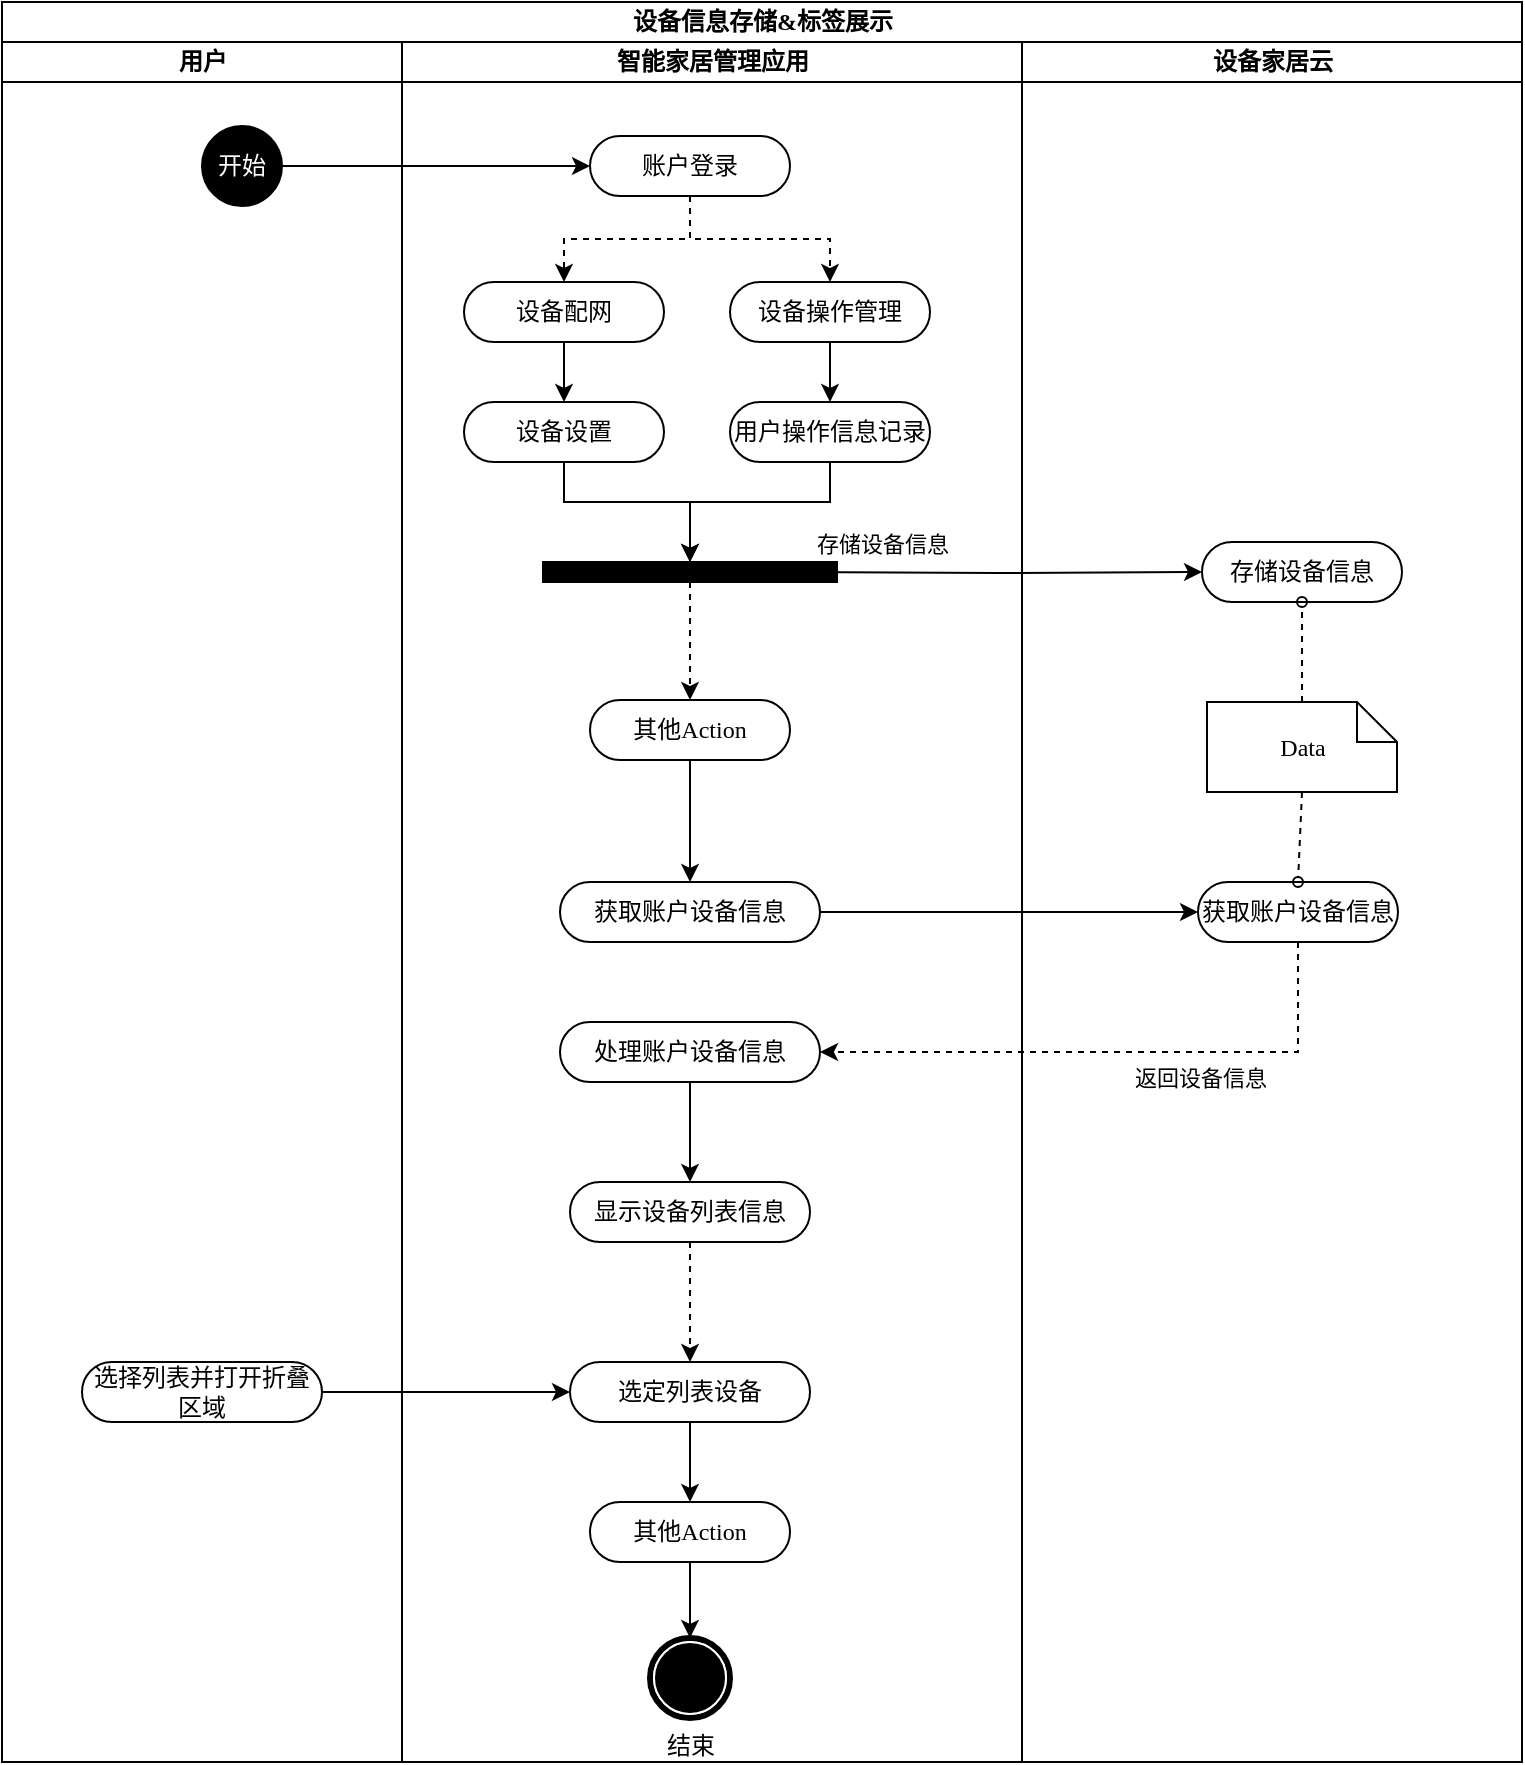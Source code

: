 <mxfile version="13.4.2" type="github">
  <diagram name="Page-1" id="e7e014a7-5840-1c2e-5031-d8a46d1fe8dd">
    <mxGraphModel dx="1422" dy="794" grid="1" gridSize="10" guides="1" tooltips="1" connect="1" arrows="1" fold="1" page="1" pageScale="1" pageWidth="1169" pageHeight="826" background="#ffffff" math="0" shadow="0">
      <root>
        <mxCell id="0" />
        <mxCell id="1" parent="0" />
        <mxCell id="CxLfZUfCz9YsHEarrwwl-1" value="设备信息存储&amp;amp;标签展示" style="swimlane;html=1;childLayout=stackLayout;startSize=20;rounded=0;shadow=0;comic=0;labelBackgroundColor=none;strokeWidth=1;fontFamily=Verdana;fontSize=12;align=center;" vertex="1" parent="1">
          <mxGeometry x="189" y="100" width="760" height="880" as="geometry" />
        </mxCell>
        <mxCell id="CxLfZUfCz9YsHEarrwwl-2" value="用户" style="swimlane;html=1;startSize=20;" vertex="1" parent="CxLfZUfCz9YsHEarrwwl-1">
          <mxGeometry y="20" width="200" height="860" as="geometry" />
        </mxCell>
        <mxCell id="CxLfZUfCz9YsHEarrwwl-3" value="选择列表并打开折叠区域" style="rounded=1;whiteSpace=wrap;html=1;shadow=0;comic=0;labelBackgroundColor=none;strokeWidth=1;fontFamily=Verdana;fontSize=12;align=center;arcSize=50;" vertex="1" parent="CxLfZUfCz9YsHEarrwwl-2">
          <mxGeometry x="40" y="660" width="120" height="30" as="geometry" />
        </mxCell>
        <mxCell id="CxLfZUfCz9YsHEarrwwl-4" value="&lt;font color=&quot;#ffffff&quot;&gt;开始&lt;/font&gt;" style="ellipse;whiteSpace=wrap;html=1;rounded=0;shadow=0;comic=0;labelBackgroundColor=none;strokeWidth=1;fillColor=#000000;fontFamily=Verdana;fontSize=12;align=center;" vertex="1" parent="CxLfZUfCz9YsHEarrwwl-2">
          <mxGeometry x="100" y="42" width="40" height="40" as="geometry" />
        </mxCell>
        <mxCell id="CxLfZUfCz9YsHEarrwwl-5" value="智能家居管理应用" style="swimlane;html=1;startSize=20;" vertex="1" parent="CxLfZUfCz9YsHEarrwwl-1">
          <mxGeometry x="200" y="20" width="310" height="860" as="geometry" />
        </mxCell>
        <mxCell id="CxLfZUfCz9YsHEarrwwl-6" style="edgeStyle=orthogonalEdgeStyle;rounded=0;orthogonalLoop=1;jettySize=auto;html=1;exitX=0.5;exitY=1;exitDx=0;exitDy=0;entryX=0.5;entryY=0;entryDx=0;entryDy=0;" edge="1" parent="CxLfZUfCz9YsHEarrwwl-5" source="CxLfZUfCz9YsHEarrwwl-7" target="CxLfZUfCz9YsHEarrwwl-10">
          <mxGeometry relative="1" as="geometry" />
        </mxCell>
        <mxCell id="CxLfZUfCz9YsHEarrwwl-7" value="设备配网" style="rounded=1;whiteSpace=wrap;html=1;shadow=0;comic=0;labelBackgroundColor=none;strokeWidth=1;fontFamily=Verdana;fontSize=12;align=center;arcSize=50;" vertex="1" parent="CxLfZUfCz9YsHEarrwwl-5">
          <mxGeometry x="31" y="120" width="100" height="30" as="geometry" />
        </mxCell>
        <mxCell id="CxLfZUfCz9YsHEarrwwl-8" style="edgeStyle=orthogonalEdgeStyle;rounded=0;orthogonalLoop=1;jettySize=auto;html=1;exitX=0.5;exitY=1;exitDx=0;exitDy=0;entryX=0.5;entryY=0;entryDx=0;entryDy=0;dashed=1;" edge="1" parent="CxLfZUfCz9YsHEarrwwl-5" source="CxLfZUfCz9YsHEarrwwl-12" target="CxLfZUfCz9YsHEarrwwl-7">
          <mxGeometry relative="1" as="geometry" />
        </mxCell>
        <mxCell id="CxLfZUfCz9YsHEarrwwl-9" style="edgeStyle=orthogonalEdgeStyle;rounded=0;orthogonalLoop=1;jettySize=auto;html=1;exitX=0.5;exitY=1;exitDx=0;exitDy=0;" edge="1" parent="CxLfZUfCz9YsHEarrwwl-5" source="CxLfZUfCz9YsHEarrwwl-10">
          <mxGeometry relative="1" as="geometry">
            <mxPoint x="144" y="260" as="targetPoint" />
            <Array as="points">
              <mxPoint x="81" y="230" />
              <mxPoint x="144" y="230" />
            </Array>
          </mxGeometry>
        </mxCell>
        <mxCell id="CxLfZUfCz9YsHEarrwwl-10" value="设备设置" style="rounded=1;whiteSpace=wrap;html=1;shadow=0;comic=0;labelBackgroundColor=none;strokeWidth=1;fontFamily=Verdana;fontSize=12;align=center;arcSize=50;" vertex="1" parent="CxLfZUfCz9YsHEarrwwl-5">
          <mxGeometry x="31" y="180" width="100" height="30" as="geometry" />
        </mxCell>
        <mxCell id="CxLfZUfCz9YsHEarrwwl-11" style="edgeStyle=orthogonalEdgeStyle;rounded=0;orthogonalLoop=1;jettySize=auto;html=1;exitX=0.5;exitY=1;exitDx=0;exitDy=0;entryX=0.5;entryY=0;entryDx=0;entryDy=0;dashed=1;" edge="1" parent="CxLfZUfCz9YsHEarrwwl-5" source="CxLfZUfCz9YsHEarrwwl-12" target="CxLfZUfCz9YsHEarrwwl-28">
          <mxGeometry relative="1" as="geometry" />
        </mxCell>
        <mxCell id="CxLfZUfCz9YsHEarrwwl-12" value="账户登录" style="rounded=1;whiteSpace=wrap;html=1;shadow=0;comic=0;labelBackgroundColor=none;strokeWidth=1;fontFamily=Verdana;fontSize=12;align=center;arcSize=50;" vertex="1" parent="CxLfZUfCz9YsHEarrwwl-5">
          <mxGeometry x="94" y="47" width="100" height="30" as="geometry" />
        </mxCell>
        <mxCell id="CxLfZUfCz9YsHEarrwwl-13" style="edgeStyle=orthogonalEdgeStyle;rounded=0;orthogonalLoop=1;jettySize=auto;html=1;exitX=0.5;exitY=1;exitDx=0;exitDy=0;entryX=0.5;entryY=0;entryDx=0;entryDy=0;" edge="1" parent="CxLfZUfCz9YsHEarrwwl-5" source="CxLfZUfCz9YsHEarrwwl-22" target="CxLfZUfCz9YsHEarrwwl-17">
          <mxGeometry relative="1" as="geometry" />
        </mxCell>
        <mxCell id="CxLfZUfCz9YsHEarrwwl-14" style="edgeStyle=orthogonalEdgeStyle;rounded=0;orthogonalLoop=1;jettySize=auto;html=1;exitX=0.5;exitY=1;exitDx=0;exitDy=0;entryX=0.5;entryY=0;entryDx=0;entryDy=0;dashed=1;" edge="1" parent="CxLfZUfCz9YsHEarrwwl-5" source="CxLfZUfCz9YsHEarrwwl-20" target="CxLfZUfCz9YsHEarrwwl-16">
          <mxGeometry relative="1" as="geometry" />
        </mxCell>
        <mxCell id="CxLfZUfCz9YsHEarrwwl-15" style="edgeStyle=orthogonalEdgeStyle;rounded=0;orthogonalLoop=1;jettySize=auto;html=1;exitX=0.5;exitY=1;exitDx=0;exitDy=0;entryX=0.5;entryY=0;entryDx=0;entryDy=0;" edge="1" parent="CxLfZUfCz9YsHEarrwwl-5" source="CxLfZUfCz9YsHEarrwwl-16" target="CxLfZUfCz9YsHEarrwwl-27">
          <mxGeometry relative="1" as="geometry" />
        </mxCell>
        <mxCell id="CxLfZUfCz9YsHEarrwwl-16" value="选定列表设备" style="rounded=1;whiteSpace=wrap;html=1;shadow=0;comic=0;labelBackgroundColor=none;strokeWidth=1;fontFamily=Verdana;fontSize=12;align=center;arcSize=50;" vertex="1" parent="CxLfZUfCz9YsHEarrwwl-5">
          <mxGeometry x="84" y="660" width="120" height="30" as="geometry" />
        </mxCell>
        <mxCell id="CxLfZUfCz9YsHEarrwwl-17" value="获取账户设备信息" style="rounded=1;whiteSpace=wrap;html=1;shadow=0;comic=0;labelBackgroundColor=none;strokeWidth=1;fontFamily=Verdana;fontSize=12;align=center;arcSize=50;" vertex="1" parent="CxLfZUfCz9YsHEarrwwl-5">
          <mxGeometry x="79" y="420" width="130" height="30" as="geometry" />
        </mxCell>
        <mxCell id="CxLfZUfCz9YsHEarrwwl-18" style="edgeStyle=orthogonalEdgeStyle;rounded=0;orthogonalLoop=1;jettySize=auto;html=1;exitX=0.5;exitY=1;exitDx=0;exitDy=0;entryX=0.5;entryY=0;entryDx=0;entryDy=0;" edge="1" parent="CxLfZUfCz9YsHEarrwwl-5" source="CxLfZUfCz9YsHEarrwwl-19" target="CxLfZUfCz9YsHEarrwwl-20">
          <mxGeometry relative="1" as="geometry" />
        </mxCell>
        <mxCell id="CxLfZUfCz9YsHEarrwwl-19" value="处理账户设备信息" style="rounded=1;whiteSpace=wrap;html=1;shadow=0;comic=0;labelBackgroundColor=none;strokeWidth=1;fontFamily=Verdana;fontSize=12;align=center;arcSize=50;" vertex="1" parent="CxLfZUfCz9YsHEarrwwl-5">
          <mxGeometry x="79" y="490" width="130" height="30" as="geometry" />
        </mxCell>
        <mxCell id="CxLfZUfCz9YsHEarrwwl-20" value="显示设备列表信息" style="rounded=1;whiteSpace=wrap;html=1;shadow=0;comic=0;labelBackgroundColor=none;strokeWidth=1;fontFamily=Verdana;fontSize=12;align=center;arcSize=50;" vertex="1" parent="CxLfZUfCz9YsHEarrwwl-5">
          <mxGeometry x="84" y="570" width="120" height="30" as="geometry" />
        </mxCell>
        <mxCell id="CxLfZUfCz9YsHEarrwwl-21" style="edgeStyle=orthogonalEdgeStyle;rounded=0;orthogonalLoop=1;jettySize=auto;html=1;exitX=0.5;exitY=1;exitDx=0;exitDy=0;dashed=1;" edge="1" parent="CxLfZUfCz9YsHEarrwwl-5" source="CxLfZUfCz9YsHEarrwwl-24" target="CxLfZUfCz9YsHEarrwwl-22">
          <mxGeometry relative="1" as="geometry">
            <mxPoint x="144" y="280" as="sourcePoint" />
          </mxGeometry>
        </mxCell>
        <mxCell id="CxLfZUfCz9YsHEarrwwl-22" value="其他Action" style="rounded=1;whiteSpace=wrap;html=1;shadow=0;comic=0;labelBackgroundColor=none;strokeWidth=1;fontFamily=Verdana;fontSize=12;align=center;arcSize=50;" vertex="1" parent="CxLfZUfCz9YsHEarrwwl-5">
          <mxGeometry x="94" y="329" width="100" height="30" as="geometry" />
        </mxCell>
        <mxCell id="CxLfZUfCz9YsHEarrwwl-23" style="edgeStyle=orthogonalEdgeStyle;rounded=0;orthogonalLoop=1;jettySize=auto;html=1;exitX=0.5;exitY=1;exitDx=0;exitDy=0;entryX=0.5;entryY=0;entryDx=0;entryDy=0;" edge="1" parent="CxLfZUfCz9YsHEarrwwl-5" source="CxLfZUfCz9YsHEarrwwl-28" target="CxLfZUfCz9YsHEarrwwl-29">
          <mxGeometry relative="1" as="geometry" />
        </mxCell>
        <mxCell id="CxLfZUfCz9YsHEarrwwl-24" value="" style="whiteSpace=wrap;html=1;rounded=0;shadow=0;comic=0;labelBackgroundColor=none;strokeWidth=1;fillColor=#000000;fontFamily=Verdana;fontSize=12;align=center;rotation=0;" vertex="1" parent="CxLfZUfCz9YsHEarrwwl-5">
          <mxGeometry x="70.5" y="260" width="147" height="10" as="geometry" />
        </mxCell>
        <mxCell id="CxLfZUfCz9YsHEarrwwl-25" value="结束" style="shape=mxgraph.bpmn.shape;html=1;verticalLabelPosition=bottom;labelBackgroundColor=#ffffff;verticalAlign=top;perimeter=ellipsePerimeter;outline=end;symbol=terminate;rounded=0;shadow=0;comic=0;strokeWidth=1;fontFamily=Verdana;fontSize=12;align=center;" vertex="1" parent="CxLfZUfCz9YsHEarrwwl-5">
          <mxGeometry x="124" y="798" width="40" height="40" as="geometry" />
        </mxCell>
        <mxCell id="CxLfZUfCz9YsHEarrwwl-26" style="edgeStyle=orthogonalEdgeStyle;rounded=0;orthogonalLoop=1;jettySize=auto;html=1;exitX=0.5;exitY=1;exitDx=0;exitDy=0;entryX=0.5;entryY=0;entryDx=0;entryDy=0;" edge="1" parent="CxLfZUfCz9YsHEarrwwl-5" source="CxLfZUfCz9YsHEarrwwl-27" target="CxLfZUfCz9YsHEarrwwl-25">
          <mxGeometry relative="1" as="geometry" />
        </mxCell>
        <mxCell id="CxLfZUfCz9YsHEarrwwl-27" value="其他Action" style="rounded=1;whiteSpace=wrap;html=1;shadow=0;comic=0;labelBackgroundColor=none;strokeWidth=1;fontFamily=Verdana;fontSize=12;align=center;arcSize=50;" vertex="1" parent="CxLfZUfCz9YsHEarrwwl-5">
          <mxGeometry x="94" y="730" width="100" height="30" as="geometry" />
        </mxCell>
        <mxCell id="CxLfZUfCz9YsHEarrwwl-28" value="设备操作管理" style="rounded=1;whiteSpace=wrap;html=1;shadow=0;comic=0;labelBackgroundColor=none;strokeWidth=1;fontFamily=Verdana;fontSize=12;align=center;arcSize=50;" vertex="1" parent="CxLfZUfCz9YsHEarrwwl-5">
          <mxGeometry x="164" y="120" width="100" height="30" as="geometry" />
        </mxCell>
        <mxCell id="CxLfZUfCz9YsHEarrwwl-29" value="用户操作信息记录" style="rounded=1;whiteSpace=wrap;html=1;shadow=0;comic=0;labelBackgroundColor=none;strokeWidth=1;fontFamily=Verdana;fontSize=12;align=center;arcSize=50;" vertex="1" parent="CxLfZUfCz9YsHEarrwwl-5">
          <mxGeometry x="164" y="180" width="100" height="30" as="geometry" />
        </mxCell>
        <mxCell id="CxLfZUfCz9YsHEarrwwl-30" style="edgeStyle=orthogonalEdgeStyle;rounded=0;orthogonalLoop=1;jettySize=auto;html=1;exitX=0.5;exitY=1;exitDx=0;exitDy=0;entryX=0.5;entryY=0;entryDx=0;entryDy=0;" edge="1" parent="CxLfZUfCz9YsHEarrwwl-5" source="CxLfZUfCz9YsHEarrwwl-29" target="CxLfZUfCz9YsHEarrwwl-24">
          <mxGeometry relative="1" as="geometry">
            <mxPoint x="141" y="250" as="targetPoint" />
            <Array as="points">
              <mxPoint x="214" y="230" />
              <mxPoint x="144" y="230" />
            </Array>
          </mxGeometry>
        </mxCell>
        <mxCell id="CxLfZUfCz9YsHEarrwwl-31" style="edgeStyle=orthogonalEdgeStyle;rounded=0;orthogonalLoop=1;jettySize=auto;html=1;exitX=1;exitY=0.5;exitDx=0;exitDy=0;entryX=0;entryY=0.5;entryDx=0;entryDy=0;" edge="1" parent="CxLfZUfCz9YsHEarrwwl-1" target="CxLfZUfCz9YsHEarrwwl-35">
          <mxGeometry relative="1" as="geometry">
            <mxPoint x="394" y="285" as="sourcePoint" />
          </mxGeometry>
        </mxCell>
        <mxCell id="CxLfZUfCz9YsHEarrwwl-32" value="存储设备信息" style="edgeLabel;html=1;align=center;verticalAlign=middle;resizable=0;points=[];" vertex="1" connectable="0" parent="CxLfZUfCz9YsHEarrwwl-31">
          <mxGeometry x="-0.233" y="2" relative="1" as="geometry">
            <mxPoint x="-33" y="-13" as="offset" />
          </mxGeometry>
        </mxCell>
        <mxCell id="CxLfZUfCz9YsHEarrwwl-33" value="设备家居云" style="swimlane;html=1;startSize=20;" vertex="1" parent="CxLfZUfCz9YsHEarrwwl-1">
          <mxGeometry x="510" y="20" width="250" height="860" as="geometry" />
        </mxCell>
        <mxCell id="CxLfZUfCz9YsHEarrwwl-34" value="获取账户设备信息" style="rounded=1;whiteSpace=wrap;html=1;shadow=0;comic=0;labelBackgroundColor=none;strokeWidth=1;fontFamily=Verdana;fontSize=12;align=center;arcSize=50;" vertex="1" parent="CxLfZUfCz9YsHEarrwwl-33">
          <mxGeometry x="88" y="420" width="100" height="30" as="geometry" />
        </mxCell>
        <mxCell id="CxLfZUfCz9YsHEarrwwl-35" value="存储设备信息" style="rounded=1;whiteSpace=wrap;html=1;shadow=0;comic=0;labelBackgroundColor=none;strokeWidth=1;fontFamily=Verdana;fontSize=12;align=center;arcSize=50;" vertex="1" parent="CxLfZUfCz9YsHEarrwwl-33">
          <mxGeometry x="90" y="250" width="100" height="30" as="geometry" />
        </mxCell>
        <mxCell id="CxLfZUfCz9YsHEarrwwl-36" style="edgeStyle=none;rounded=0;html=1;dashed=1;labelBackgroundColor=none;startArrow=none;startFill=0;startSize=5;endArrow=oval;endFill=0;endSize=5;jettySize=auto;orthogonalLoop=1;strokeWidth=1;fontFamily=Verdana;fontSize=12;exitX=0.5;exitY=0;exitDx=0;exitDy=0;exitPerimeter=0;" edge="1" parent="CxLfZUfCz9YsHEarrwwl-33" source="CxLfZUfCz9YsHEarrwwl-37">
          <mxGeometry relative="1" as="geometry">
            <mxPoint x="171.0" y="255" as="sourcePoint" />
            <mxPoint x="140.0" y="280" as="targetPoint" />
          </mxGeometry>
        </mxCell>
        <mxCell id="CxLfZUfCz9YsHEarrwwl-37" value="Data" style="shape=note;whiteSpace=wrap;html=1;rounded=0;shadow=0;comic=0;labelBackgroundColor=none;strokeWidth=1;fontFamily=Verdana;fontSize=12;align=center;size=20;" vertex="1" parent="CxLfZUfCz9YsHEarrwwl-33">
          <mxGeometry x="92.5" y="330" width="95" height="45" as="geometry" />
        </mxCell>
        <mxCell id="CxLfZUfCz9YsHEarrwwl-38" style="edgeStyle=none;rounded=0;html=1;dashed=1;labelBackgroundColor=none;startArrow=none;startFill=0;startSize=5;endArrow=oval;endFill=0;endSize=5;jettySize=auto;orthogonalLoop=1;strokeWidth=1;fontFamily=Verdana;fontSize=12;exitX=0.5;exitY=1;exitDx=0;exitDy=0;exitPerimeter=0;entryX=0.5;entryY=0;entryDx=0;entryDy=0;" edge="1" parent="CxLfZUfCz9YsHEarrwwl-33" source="CxLfZUfCz9YsHEarrwwl-37" target="CxLfZUfCz9YsHEarrwwl-34">
          <mxGeometry relative="1" as="geometry">
            <mxPoint x="140" y="525" as="sourcePoint" />
            <mxPoint x="140" y="440" as="targetPoint" />
            <Array as="points" />
          </mxGeometry>
        </mxCell>
        <mxCell id="CxLfZUfCz9YsHEarrwwl-39" style="edgeStyle=orthogonalEdgeStyle;rounded=0;orthogonalLoop=1;jettySize=auto;html=1;exitX=1;exitY=0.5;exitDx=0;exitDy=0;entryX=0;entryY=0.5;entryDx=0;entryDy=0;" edge="1" parent="CxLfZUfCz9YsHEarrwwl-1" source="CxLfZUfCz9YsHEarrwwl-4" target="CxLfZUfCz9YsHEarrwwl-12">
          <mxGeometry relative="1" as="geometry" />
        </mxCell>
        <mxCell id="CxLfZUfCz9YsHEarrwwl-40" style="edgeStyle=orthogonalEdgeStyle;rounded=0;orthogonalLoop=1;jettySize=auto;html=1;exitX=0.5;exitY=1;exitDx=0;exitDy=0;entryX=1;entryY=0.5;entryDx=0;entryDy=0;dashed=1;" edge="1" parent="CxLfZUfCz9YsHEarrwwl-1" source="CxLfZUfCz9YsHEarrwwl-34" target="CxLfZUfCz9YsHEarrwwl-19">
          <mxGeometry relative="1" as="geometry">
            <mxPoint x="380.75" y="557" as="targetPoint" />
          </mxGeometry>
        </mxCell>
        <mxCell id="CxLfZUfCz9YsHEarrwwl-41" value="返回设备信息" style="edgeLabel;html=1;align=center;verticalAlign=middle;resizable=0;points=[];" vertex="1" connectable="0" parent="CxLfZUfCz9YsHEarrwwl-40">
          <mxGeometry x="-0.293" y="-1" relative="1" as="geometry">
            <mxPoint y="13.5" as="offset" />
          </mxGeometry>
        </mxCell>
        <mxCell id="CxLfZUfCz9YsHEarrwwl-42" style="edgeStyle=orthogonalEdgeStyle;rounded=0;orthogonalLoop=1;jettySize=auto;html=1;exitX=1;exitY=0.5;exitDx=0;exitDy=0;entryX=0;entryY=0.5;entryDx=0;entryDy=0;" edge="1" parent="CxLfZUfCz9YsHEarrwwl-1" source="CxLfZUfCz9YsHEarrwwl-3" target="CxLfZUfCz9YsHEarrwwl-16">
          <mxGeometry relative="1" as="geometry" />
        </mxCell>
        <mxCell id="CxLfZUfCz9YsHEarrwwl-43" style="edgeStyle=orthogonalEdgeStyle;rounded=0;orthogonalLoop=1;jettySize=auto;html=1;exitX=1;exitY=0.5;exitDx=0;exitDy=0;entryX=0;entryY=0.5;entryDx=0;entryDy=0;" edge="1" parent="CxLfZUfCz9YsHEarrwwl-1" source="CxLfZUfCz9YsHEarrwwl-17" target="CxLfZUfCz9YsHEarrwwl-34">
          <mxGeometry relative="1" as="geometry" />
        </mxCell>
      </root>
    </mxGraphModel>
  </diagram>
</mxfile>
